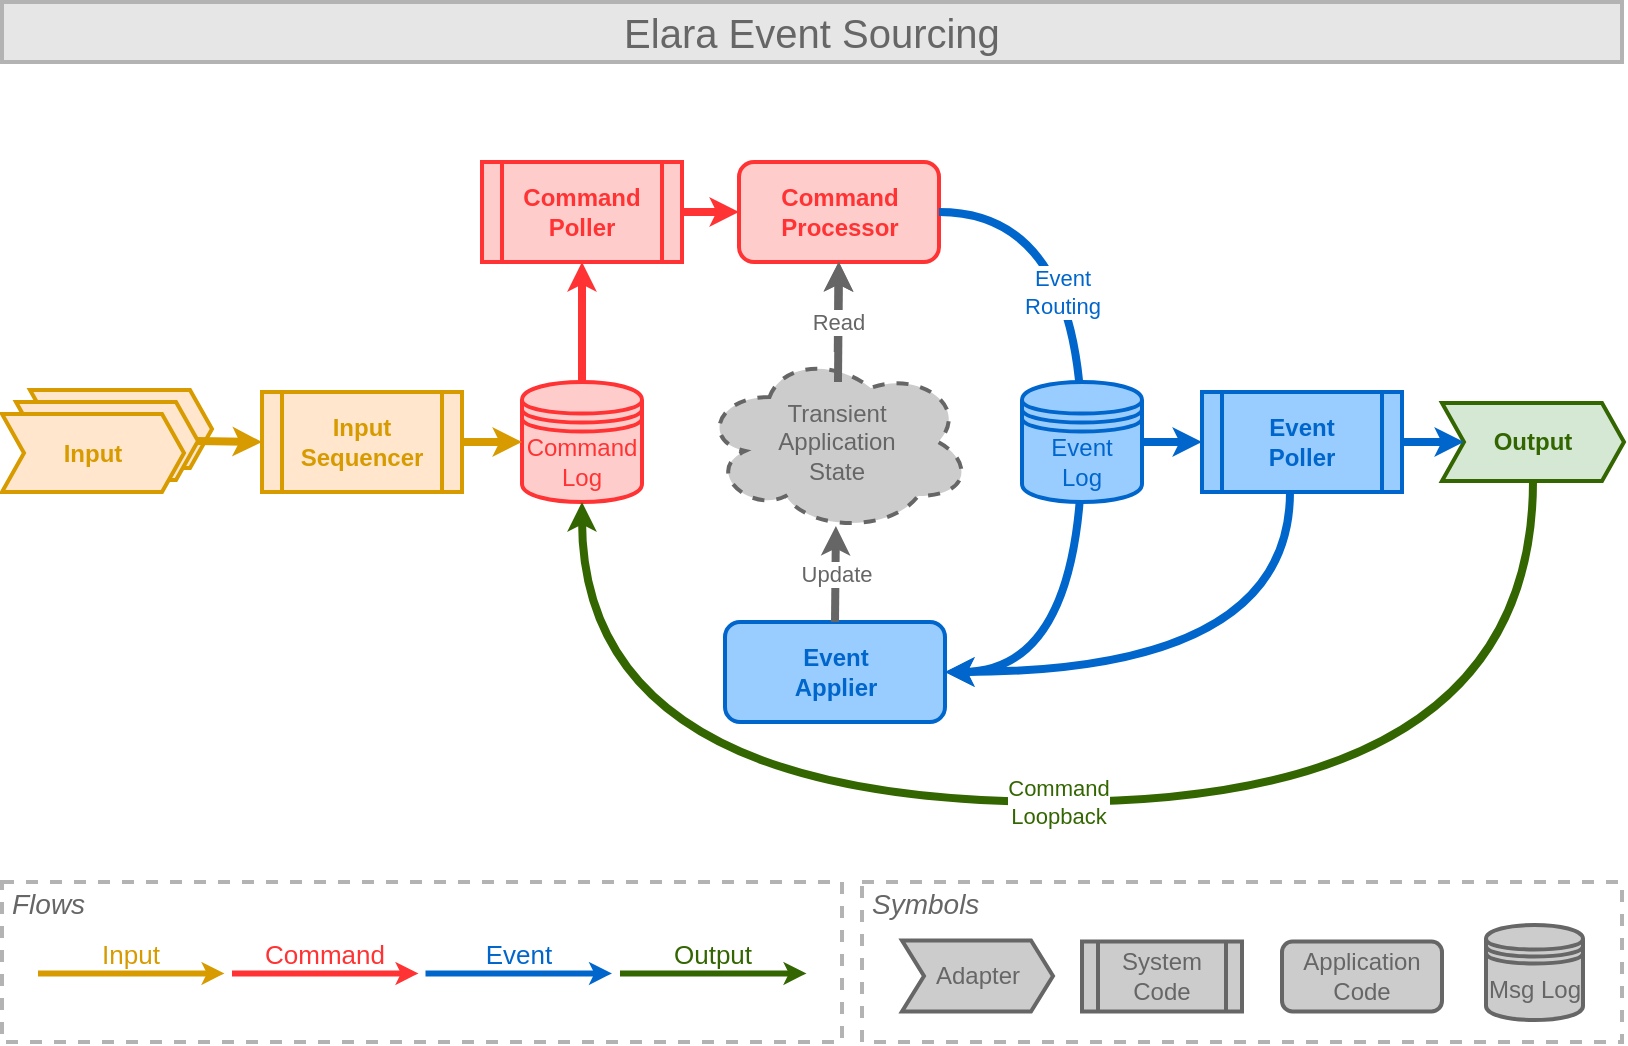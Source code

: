<mxfile version="13.7.9" type="device"><diagram name="Page-1" id="c7558073-3199-34d8-9f00-42111426c3f3"><mxGraphModel dx="1106" dy="860" grid="1" gridSize="10" guides="1" tooltips="1" connect="1" arrows="1" fold="1" page="1" pageScale="1" pageWidth="827" pageHeight="550" background="#ffffff" math="0" shadow="0"><root><mxCell id="0"/><mxCell id="1" parent="0"/><mxCell id="YDmkb0s4ccfHoWJ929gy-103" value="" style="group;fontColor=#D79B00;" parent="1" vertex="1" connectable="0"><mxGeometry x="10" y="204" width="105" height="51" as="geometry"/></mxCell><mxCell id="YDmkb0s4ccfHoWJ929gy-100" value="Input" style="shape=step;perimeter=stepPerimeter;whiteSpace=wrap;html=1;fixedSize=1;align=center;fillColor=#ffe6cc;strokeColor=#d79b00;strokeWidth=2;fontColor=#FF9933;fontStyle=1;size=11;" parent="YDmkb0s4ccfHoWJ929gy-103" vertex="1"><mxGeometry x="14" width="91" height="39" as="geometry"/></mxCell><mxCell id="YDmkb0s4ccfHoWJ929gy-101" value="Input" style="shape=step;perimeter=stepPerimeter;whiteSpace=wrap;html=1;fixedSize=1;align=center;fillColor=#ffe6cc;strokeColor=#d79b00;strokeWidth=2;fontStyle=1;size=11;fontColor=#D79B00;" parent="YDmkb0s4ccfHoWJ929gy-103" vertex="1"><mxGeometry x="7" y="6" width="91" height="39" as="geometry"/></mxCell><mxCell id="YDmkb0s4ccfHoWJ929gy-102" value="Input" style="shape=step;perimeter=stepPerimeter;whiteSpace=wrap;html=1;fixedSize=1;align=center;fillColor=#ffe6cc;strokeColor=#d79b00;strokeWidth=2;fontStyle=1;size=11;fontColor=#D79B00;" parent="YDmkb0s4ccfHoWJ929gy-103" vertex="1"><mxGeometry y="12" width="91" height="39" as="geometry"/></mxCell><mxCell id="YDmkb0s4ccfHoWJ929gy-104" value="Command&lt;br&gt;Processor" style="rounded=1;whiteSpace=wrap;html=1;align=center;strokeWidth=2;fontStyle=1;strokeColor=#FF3333;fillColor=#FFCCCC;fontColor=#FF3333;" parent="1" vertex="1"><mxGeometry x="378.5" y="90" width="100" height="50" as="geometry"/></mxCell><mxCell id="YDmkb0s4ccfHoWJ929gy-105" value="&lt;b&gt;Command&lt;br&gt;Poller&lt;/b&gt;" style="shape=process;whiteSpace=wrap;html=1;backgroundOutline=1;strokeColor=#FF3333;strokeWidth=2;fillColor=#FFCCCC;fontColor=#FF3333;align=center;" parent="1" vertex="1"><mxGeometry x="250" y="90" width="100" height="50" as="geometry"/></mxCell><mxCell id="YDmkb0s4ccfHoWJ929gy-106" value="&lt;b&gt;Event&lt;br&gt;Poller&lt;/b&gt;" style="shape=process;whiteSpace=wrap;html=1;backgroundOutline=1;strokeWidth=2;align=center;fontColor=#0066CC;strokeColor=#0066CC;fillColor=#99CCFF;" parent="1" vertex="1"><mxGeometry x="610" y="205" width="100" height="50" as="geometry"/></mxCell><mxCell id="YDmkb0s4ccfHoWJ929gy-107" value="&lt;b&gt;Input&lt;br&gt;Sequencer&lt;/b&gt;" style="shape=process;whiteSpace=wrap;html=1;backgroundOutline=1;strokeColor=#d79b00;strokeWidth=2;fillColor=#ffe6cc;align=center;fontColor=#D79B00;" parent="1" vertex="1"><mxGeometry x="140" y="205" width="100" height="50" as="geometry"/></mxCell><mxCell id="YDmkb0s4ccfHoWJ929gy-111" value="Command&lt;br&gt;Log" style="shape=datastore;whiteSpace=wrap;html=1;strokeWidth=2;align=center;fontColor=#FF3333;strokeColor=#FF3333;fillColor=#FFCCCC;" parent="1" vertex="1"><mxGeometry x="270" y="200" width="60" height="60" as="geometry"/></mxCell><mxCell id="YDmkb0s4ccfHoWJ929gy-113" value="Event&lt;br&gt;Applier" style="rounded=1;whiteSpace=wrap;html=1;align=center;strokeWidth=2;fontStyle=1;strokeColor=#0066CC;fontColor=#0066CC;fillColor=#99CCFF;" parent="1" vertex="1"><mxGeometry x="371.5" y="320" width="110" height="50" as="geometry"/></mxCell><mxCell id="YDmkb0s4ccfHoWJ929gy-117" value="Output" style="shape=step;perimeter=stepPerimeter;whiteSpace=wrap;html=1;fixedSize=1;align=center;strokeWidth=2;fontStyle=1;size=11;fillColor=#d5e8d4;strokeColor=#336600;fontColor=#336600;" parent="1" vertex="1"><mxGeometry x="730" y="210.5" width="91" height="39" as="geometry"/></mxCell><mxCell id="YDmkb0s4ccfHoWJ929gy-133" value="" style="edgeStyle=none;rounded=0;orthogonalLoop=1;jettySize=auto;html=1;endSize=2;strokeColor=#666666;strokeWidth=4;fontColor=#336600;" parent="1" source="YDmkb0s4ccfHoWJ929gy-120" target="YDmkb0s4ccfHoWJ929gy-104" edge="1"><mxGeometry relative="1" as="geometry"/></mxCell><mxCell id="YDmkb0s4ccfHoWJ929gy-120" value="Transient&lt;br&gt;Application&lt;br&gt;State" style="shape=cloud;whiteSpace=wrap;html=1;strokeColor=#666666;strokeWidth=2;align=center;dashed=1;fillColor=#CCCCCC;fontColor=#666666;fontStyle=0" parent="1" vertex="1"><mxGeometry x="360" y="185" width="135" height="90" as="geometry"/></mxCell><mxCell id="YDmkb0s4ccfHoWJ929gy-121" style="rounded=0;orthogonalLoop=1;jettySize=auto;html=1;exitX=1;exitY=0.5;exitDx=0;exitDy=0;entryX=0;entryY=0.5;entryDx=0;entryDy=0;fontColor=#336600;strokeWidth=4;strokeColor=#D79B00;endSize=2;" parent="1" source="YDmkb0s4ccfHoWJ929gy-101" target="YDmkb0s4ccfHoWJ929gy-107" edge="1"><mxGeometry relative="1" as="geometry"/></mxCell><mxCell id="YDmkb0s4ccfHoWJ929gy-122" style="edgeStyle=orthogonalEdgeStyle;rounded=0;orthogonalLoop=1;jettySize=auto;html=1;exitX=1;exitY=0.5;exitDx=0;exitDy=0;entryX=0;entryY=0.5;entryDx=0;entryDy=0;fontColor=#336600;strokeWidth=4;curved=1;strokeColor=#D79B00;endSize=2;" parent="1" source="YDmkb0s4ccfHoWJ929gy-107" target="YDmkb0s4ccfHoWJ929gy-111" edge="1"><mxGeometry relative="1" as="geometry"><mxPoint x="118" y="239.5" as="sourcePoint"/><mxPoint x="160" y="240" as="targetPoint"/></mxGeometry></mxCell><mxCell id="YDmkb0s4ccfHoWJ929gy-123" style="edgeStyle=orthogonalEdgeStyle;rounded=0;orthogonalLoop=1;jettySize=auto;html=1;exitX=0.5;exitY=0;exitDx=0;exitDy=0;entryX=0.5;entryY=1;entryDx=0;entryDy=0;fontColor=#336600;strokeWidth=4;curved=1;endSize=2;strokeColor=#FF3333;" parent="1" source="YDmkb0s4ccfHoWJ929gy-111" target="YDmkb0s4ccfHoWJ929gy-105" edge="1"><mxGeometry relative="1" as="geometry"><mxPoint x="118" y="239.5" as="sourcePoint"/><mxPoint x="160" y="240" as="targetPoint"/></mxGeometry></mxCell><mxCell id="YDmkb0s4ccfHoWJ929gy-124" style="edgeStyle=orthogonalEdgeStyle;rounded=0;orthogonalLoop=1;jettySize=auto;html=1;entryX=0;entryY=0.5;entryDx=0;entryDy=0;fontColor=#336600;strokeWidth=4;curved=1;endSize=2;strokeColor=#FF3333;exitX=1;exitY=0.5;exitDx=0;exitDy=0;" parent="1" source="YDmkb0s4ccfHoWJ929gy-105" target="YDmkb0s4ccfHoWJ929gy-104" edge="1"><mxGeometry relative="1" as="geometry"><mxPoint x="360" y="115" as="sourcePoint"/><mxPoint x="320" y="150" as="targetPoint"/></mxGeometry></mxCell><mxCell id="YDmkb0s4ccfHoWJ929gy-127" style="edgeStyle=orthogonalEdgeStyle;rounded=0;orthogonalLoop=1;jettySize=auto;html=1;entryX=1;entryY=0.5;entryDx=0;entryDy=0;fontColor=#336600;strokeWidth=4;curved=1;endSize=2;strokeColor=#0066CC;exitX=1;exitY=0.5;exitDx=0;exitDy=0;" parent="1" source="YDmkb0s4ccfHoWJ929gy-104" target="YDmkb0s4ccfHoWJ929gy-113" edge="1"><mxGeometry relative="1" as="geometry"><mxPoint x="550" y="110" as="sourcePoint"/><mxPoint x="560" y="210" as="targetPoint"/><Array as="points"><mxPoint x="550" y="115"/><mxPoint x="550" y="345"/></Array></mxGeometry></mxCell><mxCell id="YDmkb0s4ccfHoWJ929gy-136" value="Event&lt;br&gt;Routing" style="edgeLabel;html=1;align=center;verticalAlign=middle;resizable=0;points=[];fontColor=#0066CC;" parent="YDmkb0s4ccfHoWJ929gy-127" vertex="1" connectable="0"><mxGeometry x="-0.673" y="-40" relative="1" as="geometry"><mxPoint x="1" as="offset"/></mxGeometry></mxCell><mxCell id="YDmkb0s4ccfHoWJ929gy-110" value="Event&lt;br&gt;Log" style="shape=datastore;whiteSpace=wrap;html=1;strokeColor=#0066CC;strokeWidth=2;fillColor=#99CCFF;align=center;fontColor=#0066CC;" parent="1" vertex="1"><mxGeometry x="520" y="200" width="60" height="60" as="geometry"/></mxCell><mxCell id="YDmkb0s4ccfHoWJ929gy-128" style="edgeStyle=orthogonalEdgeStyle;rounded=0;orthogonalLoop=1;jettySize=auto;html=1;exitX=1;exitY=0.5;exitDx=0;exitDy=0;entryX=0;entryY=0.5;entryDx=0;entryDy=0;fontColor=#336600;strokeWidth=4;curved=1;endSize=2;strokeColor=#0066CC;" parent="1" source="YDmkb0s4ccfHoWJ929gy-110" target="YDmkb0s4ccfHoWJ929gy-106" edge="1"><mxGeometry relative="1" as="geometry"><mxPoint x="497.5" y="135" as="sourcePoint"/><mxPoint x="570" y="220" as="targetPoint"/></mxGeometry></mxCell><mxCell id="YDmkb0s4ccfHoWJ929gy-129" style="edgeStyle=orthogonalEdgeStyle;rounded=0;orthogonalLoop=1;jettySize=auto;html=1;exitX=1;exitY=0.5;exitDx=0;exitDy=0;entryX=0;entryY=0.5;entryDx=0;entryDy=0;fontColor=#336600;strokeWidth=4;curved=1;endSize=2;strokeColor=#0066CC;" parent="1" source="YDmkb0s4ccfHoWJ929gy-106" target="YDmkb0s4ccfHoWJ929gy-117" edge="1"><mxGeometry relative="1" as="geometry"><mxPoint x="507.5" y="145" as="sourcePoint"/><mxPoint x="580" y="230" as="targetPoint"/></mxGeometry></mxCell><mxCell id="YDmkb0s4ccfHoWJ929gy-130" style="edgeStyle=orthogonalEdgeStyle;rounded=0;orthogonalLoop=1;jettySize=auto;html=1;exitX=0.44;exitY=1;exitDx=0;exitDy=0;entryX=1;entryY=0.5;entryDx=0;entryDy=0;fontColor=#336600;strokeWidth=4;curved=1;endSize=2;strokeColor=#0066CC;exitPerimeter=0;" parent="1" source="YDmkb0s4ccfHoWJ929gy-106" target="YDmkb0s4ccfHoWJ929gy-113" edge="1"><mxGeometry relative="1" as="geometry"><mxPoint x="580" y="335" as="sourcePoint"/><mxPoint x="652.5" y="420" as="targetPoint"/></mxGeometry></mxCell><mxCell id="YDmkb0s4ccfHoWJ929gy-131" style="edgeStyle=orthogonalEdgeStyle;rounded=0;orthogonalLoop=1;jettySize=auto;html=1;exitX=0.5;exitY=1;exitDx=0;exitDy=0;strokeWidth=4;curved=1;endSize=2;strokeColor=#336600;fontColor=#336600;entryX=0.5;entryY=1;entryDx=0;entryDy=0;" parent="1" source="YDmkb0s4ccfHoWJ929gy-117" target="YDmkb0s4ccfHoWJ929gy-111" edge="1"><mxGeometry relative="1" as="geometry"><mxPoint x="527.5" y="165" as="sourcePoint"/><mxPoint x="260" y="310" as="targetPoint"/><Array as="points"><mxPoint x="776" y="410"/><mxPoint x="300" y="410"/></Array></mxGeometry></mxCell><mxCell id="YDmkb0s4ccfHoWJ929gy-135" value="Command&lt;br&gt;Loopback" style="edgeLabel;html=1;align=center;verticalAlign=middle;resizable=0;points=[];spacingLeft=4;spacingRight=4;spacing=5;fontColor=#336600;" parent="YDmkb0s4ccfHoWJ929gy-131" vertex="1" connectable="0"><mxGeometry x="0.013" relative="1" as="geometry"><mxPoint as="offset"/></mxGeometry></mxCell><mxCell id="YDmkb0s4ccfHoWJ929gy-132" value="Read" style="rounded=0;orthogonalLoop=1;jettySize=auto;html=1;entryX=0.5;entryY=1;entryDx=0;entryDy=0;strokeWidth=4;endSize=2;strokeColor=#666666;fontColor=#666666;" parent="1" target="YDmkb0s4ccfHoWJ929gy-104" edge="1"><mxGeometry relative="1" as="geometry"><mxPoint x="428" y="200" as="sourcePoint"/><mxPoint x="610" y="260" as="targetPoint"/></mxGeometry></mxCell><mxCell id="YDmkb0s4ccfHoWJ929gy-134" value="Update" style="rounded=0;orthogonalLoop=1;jettySize=auto;html=1;strokeWidth=4;endSize=2;strokeColor=#666666;fontColor=#666666;exitX=0.5;exitY=0;exitDx=0;exitDy=0;entryX=0.496;entryY=0.967;entryDx=0;entryDy=0;entryPerimeter=0;" parent="1" source="YDmkb0s4ccfHoWJ929gy-113" target="YDmkb0s4ccfHoWJ929gy-120" edge="1"><mxGeometry relative="1" as="geometry"><mxPoint x="438" y="210" as="sourcePoint"/><mxPoint x="460" y="280" as="targetPoint"/></mxGeometry></mxCell><mxCell id="YDmkb0s4ccfHoWJ929gy-159" value="" style="group" parent="1" vertex="1" connectable="0"><mxGeometry x="10" y="450" width="420" height="80" as="geometry"/></mxCell><mxCell id="YDmkb0s4ccfHoWJ929gy-140" style="rounded=0;orthogonalLoop=1;jettySize=auto;html=1;fontColor=#336600;strokeWidth=3;endSize=2;strokeColor=#FF3333;" parent="YDmkb0s4ccfHoWJ929gy-159" edge="1"><mxGeometry relative="1" as="geometry"><mxPoint x="115" y="45.714" as="sourcePoint"/><mxPoint x="208.25" y="45.714" as="targetPoint"/></mxGeometry></mxCell><mxCell id="YDmkb0s4ccfHoWJ929gy-141" value="&lt;font color=&quot;#ff3333&quot; style=&quot;font-size: 13px&quot;&gt;Command&lt;/font&gt;" style="edgeLabel;html=1;align=center;verticalAlign=middle;resizable=0;points=[];fontColor=#0066CC;fontStyle=0;fontSize=13;" parent="YDmkb0s4ccfHoWJ929gy-140" vertex="1" connectable="0"><mxGeometry x="0.4" y="3" relative="1" as="geometry"><mxPoint x="-19.5" y="-7" as="offset"/></mxGeometry></mxCell><mxCell id="YDmkb0s4ccfHoWJ929gy-150" style="rounded=0;orthogonalLoop=1;jettySize=auto;html=1;strokeWidth=3;endSize=2;strokeColor=#D79B00;fontColor=#D79B00;" parent="YDmkb0s4ccfHoWJ929gy-159" edge="1"><mxGeometry relative="1" as="geometry"><mxPoint x="18" y="45.714" as="sourcePoint"/><mxPoint x="111.25" y="45.714" as="targetPoint"/></mxGeometry></mxCell><mxCell id="YDmkb0s4ccfHoWJ929gy-151" value="&lt;font style=&quot;font-size: 13px&quot; color=&quot;#d79b00&quot;&gt;Input&lt;/font&gt;" style="edgeLabel;html=1;align=center;verticalAlign=middle;resizable=0;points=[];fontColor=#0066CC;fontStyle=0;fontSize=13;" parent="YDmkb0s4ccfHoWJ929gy-150" vertex="1" connectable="0"><mxGeometry x="0.4" y="3" relative="1" as="geometry"><mxPoint x="-19.5" y="-7" as="offset"/></mxGeometry></mxCell><mxCell id="YDmkb0s4ccfHoWJ929gy-152" style="rounded=0;orthogonalLoop=1;jettySize=auto;html=1;strokeWidth=3;endSize=2;fontColor=#0066CC;strokeColor=#0066CC;" parent="YDmkb0s4ccfHoWJ929gy-159" edge="1"><mxGeometry relative="1" as="geometry"><mxPoint x="211.75" y="45.714" as="sourcePoint"/><mxPoint x="305" y="45.714" as="targetPoint"/></mxGeometry></mxCell><mxCell id="YDmkb0s4ccfHoWJ929gy-153" value="&lt;font style=&quot;font-size: 13px&quot;&gt;Event&lt;/font&gt;" style="edgeLabel;html=1;align=center;verticalAlign=middle;resizable=0;points=[];fontColor=#0066CC;fontStyle=0;fontSize=13;" parent="YDmkb0s4ccfHoWJ929gy-152" vertex="1" connectable="0"><mxGeometry x="0.4" y="3" relative="1" as="geometry"><mxPoint x="-19.5" y="-7" as="offset"/></mxGeometry></mxCell><mxCell id="YDmkb0s4ccfHoWJ929gy-154" style="rounded=0;orthogonalLoop=1;jettySize=auto;html=1;fontColor=#336600;strokeWidth=3;endSize=2;strokeColor=#336600;" parent="YDmkb0s4ccfHoWJ929gy-159" edge="1"><mxGeometry relative="1" as="geometry"><mxPoint x="309" y="45.714" as="sourcePoint"/><mxPoint x="402.25" y="45.714" as="targetPoint"/></mxGeometry></mxCell><mxCell id="YDmkb0s4ccfHoWJ929gy-155" value="&lt;font style=&quot;font-size: 13px&quot;&gt;Output&lt;/font&gt;" style="edgeLabel;html=1;align=center;verticalAlign=middle;resizable=0;points=[];fontStyle=0;fontSize=13;fontColor=#336600;" parent="YDmkb0s4ccfHoWJ929gy-154" vertex="1" connectable="0"><mxGeometry x="0.4" y="3" relative="1" as="geometry"><mxPoint x="-19.5" y="-7" as="offset"/></mxGeometry></mxCell><mxCell id="YDmkb0s4ccfHoWJ929gy-158" value="&lt;h1 style=&quot;font-size: 14px&quot;&gt;&lt;span style=&quot;font-weight: normal&quot;&gt;Flows&lt;/span&gt;&lt;/h1&gt;" style="text;html=1;spacing=5;spacingTop=-16;whiteSpace=wrap;overflow=hidden;rounded=0;dashed=1;fontSize=14;fontColor=#666666;align=left;fontStyle=2;strokeWidth=2;strokeColor=#B3B3B3;" parent="YDmkb0s4ccfHoWJ929gy-159" vertex="1"><mxGeometry width="420" height="80" as="geometry"/></mxCell><mxCell id="YDmkb0s4ccfHoWJ929gy-176" value="Elara Event Sourcing" style="text;html=1;align=center;verticalAlign=middle;whiteSpace=wrap;rounded=0;fontSize=20;fontColor=#666666;spacingTop=6;spacingBottom=6;strokeWidth=2;strokeColor=#B3B3B3;fillColor=#E6E6E6;" parent="1" vertex="1"><mxGeometry x="10" y="10" width="810" height="30" as="geometry"/></mxCell><mxCell id="wd2h2rmMa0vNDCfK2QqF-1" value="" style="group" parent="1" vertex="1" connectable="0"><mxGeometry x="440" y="450" width="380" height="80" as="geometry"/></mxCell><mxCell id="YDmkb0s4ccfHoWJ929gy-169" value="&lt;h1 style=&quot;font-size: 14px&quot;&gt;&lt;span style=&quot;font-weight: normal&quot;&gt;Symbols&lt;/span&gt;&lt;/h1&gt;" style="text;html=1;spacing=5;spacingTop=-16;whiteSpace=wrap;overflow=hidden;rounded=0;dashed=1;fontSize=14;fontColor=#666666;align=left;fontStyle=2;strokeWidth=2;strokeColor=#B3B3B3;" parent="wd2h2rmMa0vNDCfK2QqF-1" vertex="1"><mxGeometry width="380" height="80" as="geometry"/></mxCell><mxCell id="YDmkb0s4ccfHoWJ929gy-170" value="Adapter" style="shape=step;perimeter=stepPerimeter;whiteSpace=wrap;html=1;fixedSize=1;align=center;strokeWidth=2;fontStyle=0;size=11;fontColor=#666666;strokeColor=#666666;fillColor=#CCCCCC;" parent="wd2h2rmMa0vNDCfK2QqF-1" vertex="1"><mxGeometry x="20" y="29.25" width="75.5" height="35.5" as="geometry"/></mxCell><mxCell id="YDmkb0s4ccfHoWJ929gy-171" value="&lt;span&gt;System&lt;br&gt;&lt;/span&gt;Code" style="shape=process;whiteSpace=wrap;html=1;backgroundOutline=1;strokeWidth=2;align=center;fontStyle=0;strokeColor=#666666;fillColor=#CCCCCC;fontColor=#666666;" parent="wd2h2rmMa0vNDCfK2QqF-1" vertex="1"><mxGeometry x="110" y="29.75" width="80" height="35" as="geometry"/></mxCell><mxCell id="YDmkb0s4ccfHoWJ929gy-172" value="&lt;span style=&quot;font-weight: normal&quot;&gt;Application&lt;br&gt;Code&lt;/span&gt;" style="rounded=1;whiteSpace=wrap;html=1;align=center;strokeWidth=2;fontStyle=1;fontColor=#666666;strokeColor=#666666;fillColor=#CCCCCC;" parent="wd2h2rmMa0vNDCfK2QqF-1" vertex="1"><mxGeometry x="210" y="29.75" width="80" height="35" as="geometry"/></mxCell><mxCell id="YDmkb0s4ccfHoWJ929gy-173" value="Msg Log" style="shape=datastore;whiteSpace=wrap;html=1;strokeWidth=2;align=center;strokeColor=#666666;fillColor=#CCCCCC;fontColor=#666666;fontSize=12;" parent="wd2h2rmMa0vNDCfK2QqF-1" vertex="1"><mxGeometry x="312" y="21.5" width="48.5" height="47.5" as="geometry"/></mxCell></root></mxGraphModel></diagram></mxfile>